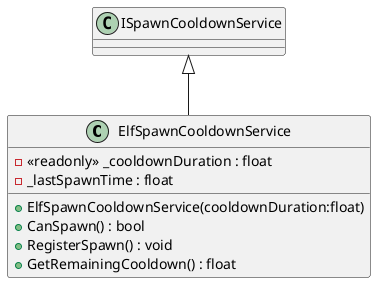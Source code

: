 @startuml
class ElfSpawnCooldownService {
    - <<readonly>> _cooldownDuration : float
    - _lastSpawnTime : float
    + ElfSpawnCooldownService(cooldownDuration:float)
    + CanSpawn() : bool
    + RegisterSpawn() : void
    + GetRemainingCooldown() : float
}
ISpawnCooldownService <|-- ElfSpawnCooldownService
@enduml
